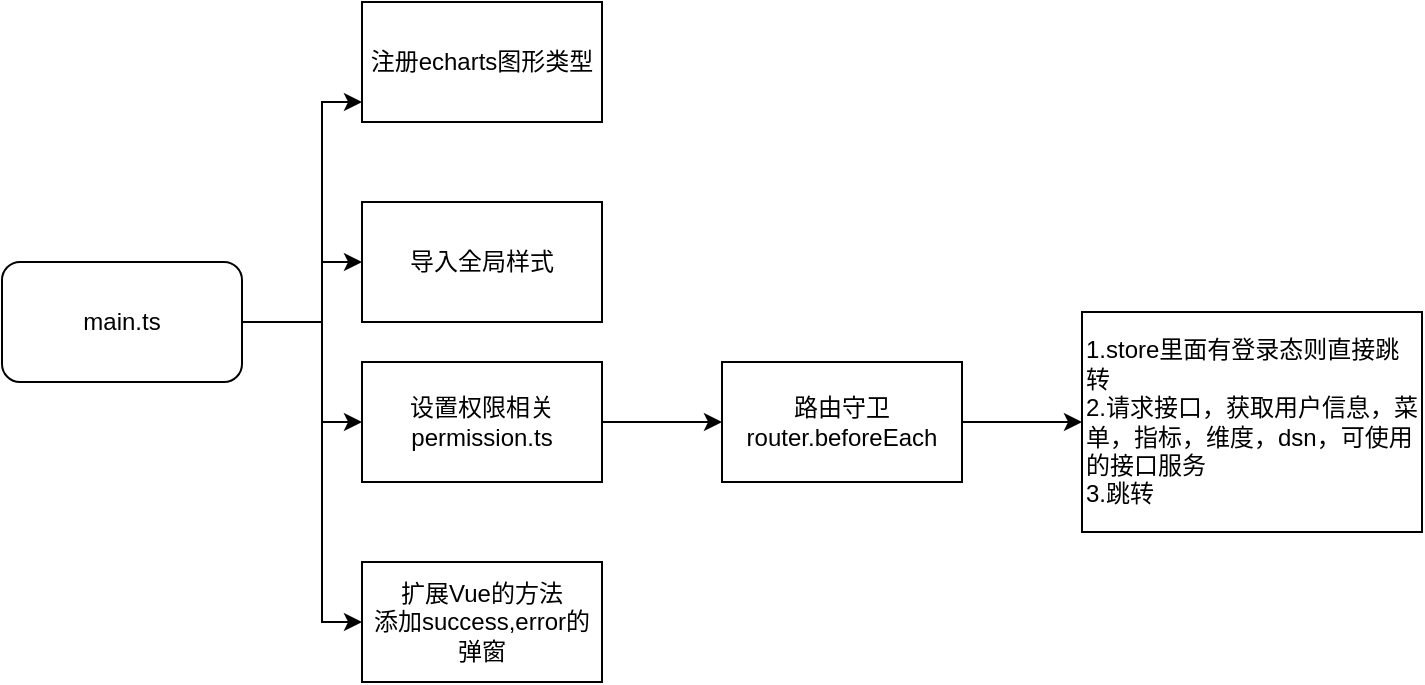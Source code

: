 <mxfile>
    <diagram id="UDd2gcWtA9eq_jQSpHGE" name="第 1 页">
        <mxGraphModel dx="1005" dy="668" grid="1" gridSize="10" guides="1" tooltips="1" connect="1" arrows="1" fold="1" page="1" pageScale="1" pageWidth="3300" pageHeight="2339" math="0" shadow="0">
            <root>
                <mxCell id="0"/>
                <mxCell id="1" parent="0"/>
                <mxCell id="3" style="edgeStyle=orthogonalEdgeStyle;rounded=0;orthogonalLoop=1;jettySize=auto;html=1;exitX=1;exitY=0.5;exitDx=0;exitDy=0;" edge="1" parent="1" source="2" target="4">
                    <mxGeometry relative="1" as="geometry">
                        <mxPoint x="750" y="1030" as="targetPoint"/>
                        <Array as="points">
                            <mxPoint x="740" y="1060"/>
                            <mxPoint x="740" y="950"/>
                        </Array>
                    </mxGeometry>
                </mxCell>
                <mxCell id="5" style="edgeStyle=orthogonalEdgeStyle;rounded=0;orthogonalLoop=1;jettySize=auto;html=1;exitX=1;exitY=0.5;exitDx=0;exitDy=0;" edge="1" parent="1" source="2" target="6">
                    <mxGeometry relative="1" as="geometry">
                        <mxPoint x="750" y="1090" as="targetPoint"/>
                        <Array as="points">
                            <mxPoint x="740" y="1060"/>
                        </Array>
                    </mxGeometry>
                </mxCell>
                <mxCell id="9" style="edgeStyle=orthogonalEdgeStyle;rounded=0;orthogonalLoop=1;jettySize=auto;html=1;exitX=1;exitY=0.5;exitDx=0;exitDy=0;" edge="1" parent="1" source="2" target="11">
                    <mxGeometry relative="1" as="geometry">
                        <mxPoint x="750" y="1060.333" as="targetPoint"/>
                        <Array as="points">
                            <mxPoint x="740" y="1060"/>
                            <mxPoint x="740" y="1030"/>
                        </Array>
                    </mxGeometry>
                </mxCell>
                <mxCell id="14" style="edgeStyle=orthogonalEdgeStyle;rounded=0;orthogonalLoop=1;jettySize=auto;html=1;exitX=1;exitY=0.5;exitDx=0;exitDy=0;entryX=0;entryY=0.5;entryDx=0;entryDy=0;" edge="1" parent="1" source="2" target="13">
                    <mxGeometry relative="1" as="geometry">
                        <Array as="points">
                            <mxPoint x="740" y="1060"/>
                            <mxPoint x="740" y="1110"/>
                        </Array>
                    </mxGeometry>
                </mxCell>
                <mxCell id="2" value="main.ts" style="rounded=1;whiteSpace=wrap;html=1;" vertex="1" parent="1">
                    <mxGeometry x="580" y="1030" width="120" height="60" as="geometry"/>
                </mxCell>
                <mxCell id="4" value="注册echarts图形类型" style="rounded=0;whiteSpace=wrap;html=1;" vertex="1" parent="1">
                    <mxGeometry x="760" y="900" width="120" height="60" as="geometry"/>
                </mxCell>
                <mxCell id="6" value="扩展Vue的方法&lt;br&gt;添加success,error的弹窗" style="rounded=0;whiteSpace=wrap;html=1;" vertex="1" parent="1">
                    <mxGeometry x="760" y="1180" width="120" height="60" as="geometry"/>
                </mxCell>
                <mxCell id="11" value="导入全局样式" style="rounded=0;whiteSpace=wrap;html=1;" vertex="1" parent="1">
                    <mxGeometry x="760" y="1000.003" width="120" height="60" as="geometry"/>
                </mxCell>
                <mxCell id="15" style="edgeStyle=orthogonalEdgeStyle;rounded=0;orthogonalLoop=1;jettySize=auto;html=1;exitX=1;exitY=0.5;exitDx=0;exitDy=0;entryX=0;entryY=0.5;entryDx=0;entryDy=0;" edge="1" parent="1" source="13" target="16">
                    <mxGeometry relative="1" as="geometry">
                        <mxPoint x="930" y="1110.333" as="targetPoint"/>
                    </mxGeometry>
                </mxCell>
                <mxCell id="13" value="设置权限相关&lt;br&gt;permission.ts" style="rounded=0;whiteSpace=wrap;html=1;" vertex="1" parent="1">
                    <mxGeometry x="760" y="1080" width="120" height="60" as="geometry"/>
                </mxCell>
                <mxCell id="17" style="edgeStyle=orthogonalEdgeStyle;rounded=0;orthogonalLoop=1;jettySize=auto;html=1;exitX=1;exitY=0.5;exitDx=0;exitDy=0;" edge="1" parent="1" source="16" target="18">
                    <mxGeometry relative="1" as="geometry">
                        <mxPoint x="1110" y="1110.333" as="targetPoint"/>
                    </mxGeometry>
                </mxCell>
                <mxCell id="16" value="路由守卫&lt;br&gt;router.beforeEach" style="rounded=0;whiteSpace=wrap;html=1;" vertex="1" parent="1">
                    <mxGeometry x="940" y="1080" width="120" height="60" as="geometry"/>
                </mxCell>
                <mxCell id="18" value="1.store里面有登录态则直接跳转&lt;br&gt;2.请求接口，获取用户信息，菜单，指标，维度，dsn，可使用的接口服务&lt;br&gt;3.跳转" style="rounded=0;whiteSpace=wrap;html=1;align=left;" vertex="1" parent="1">
                    <mxGeometry x="1120" y="1055" width="170" height="110" as="geometry"/>
                </mxCell>
            </root>
        </mxGraphModel>
    </diagram>
</mxfile>